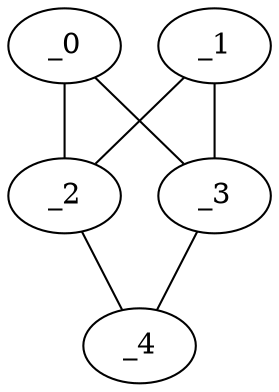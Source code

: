graph KP1_0141 {
	_0	 [x="0.809205",
		y="2.89965"];
	_2	 [x="0.713977",
		y="0.684505"];
	_0 -- _2;
	_3	 [x="0.533954",
		y="2.10386"];
	_0 -- _3;
	_1	 [x="2.0948",
		y="2.23393"];
	_1 -- _2;
	_1 -- _3;
	_4	 [x="2.12934",
		y="0.284368"];
	_2 -- _4;
	_3 -- _4;
}
